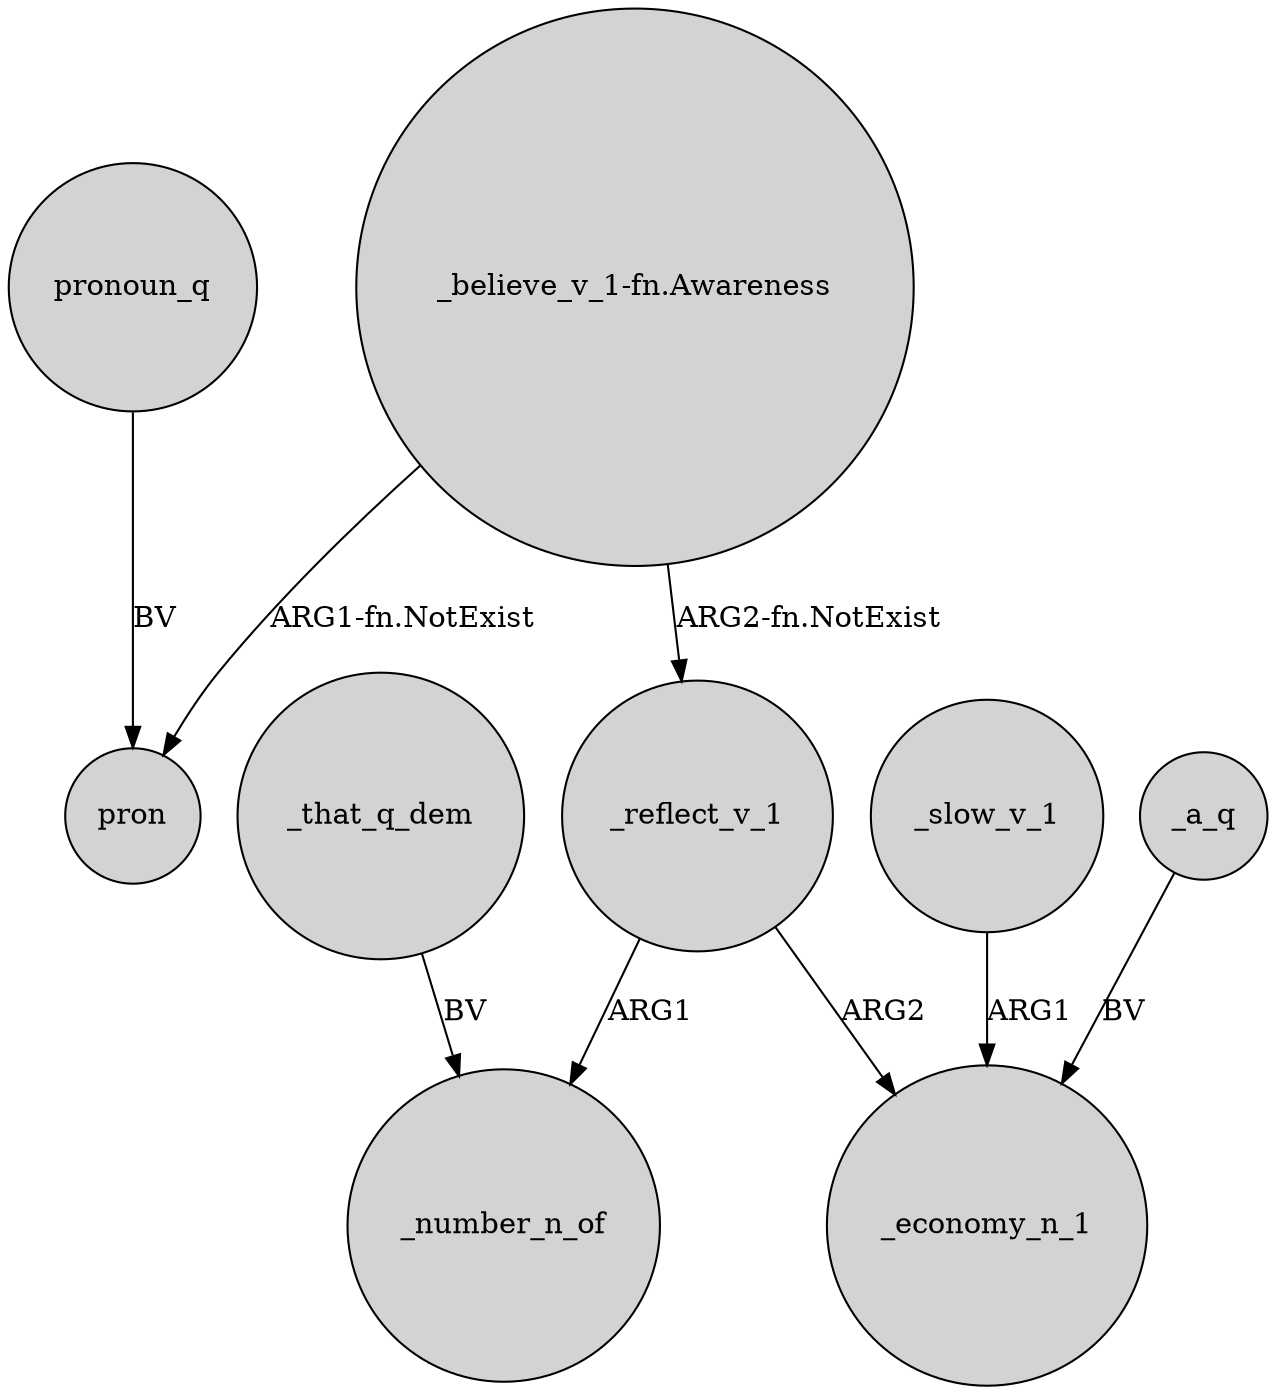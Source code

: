 digraph {
	node [shape=circle style=filled]
	"_believe_v_1-fn.Awareness" -> _reflect_v_1 [label="ARG2-fn.NotExist"]
	_that_q_dem -> _number_n_of [label=BV]
	"_believe_v_1-fn.Awareness" -> pron [label="ARG1-fn.NotExist"]
	_a_q -> _economy_n_1 [label=BV]
	_reflect_v_1 -> _economy_n_1 [label=ARG2]
	_reflect_v_1 -> _number_n_of [label=ARG1]
	_slow_v_1 -> _economy_n_1 [label=ARG1]
	pronoun_q -> pron [label=BV]
}
